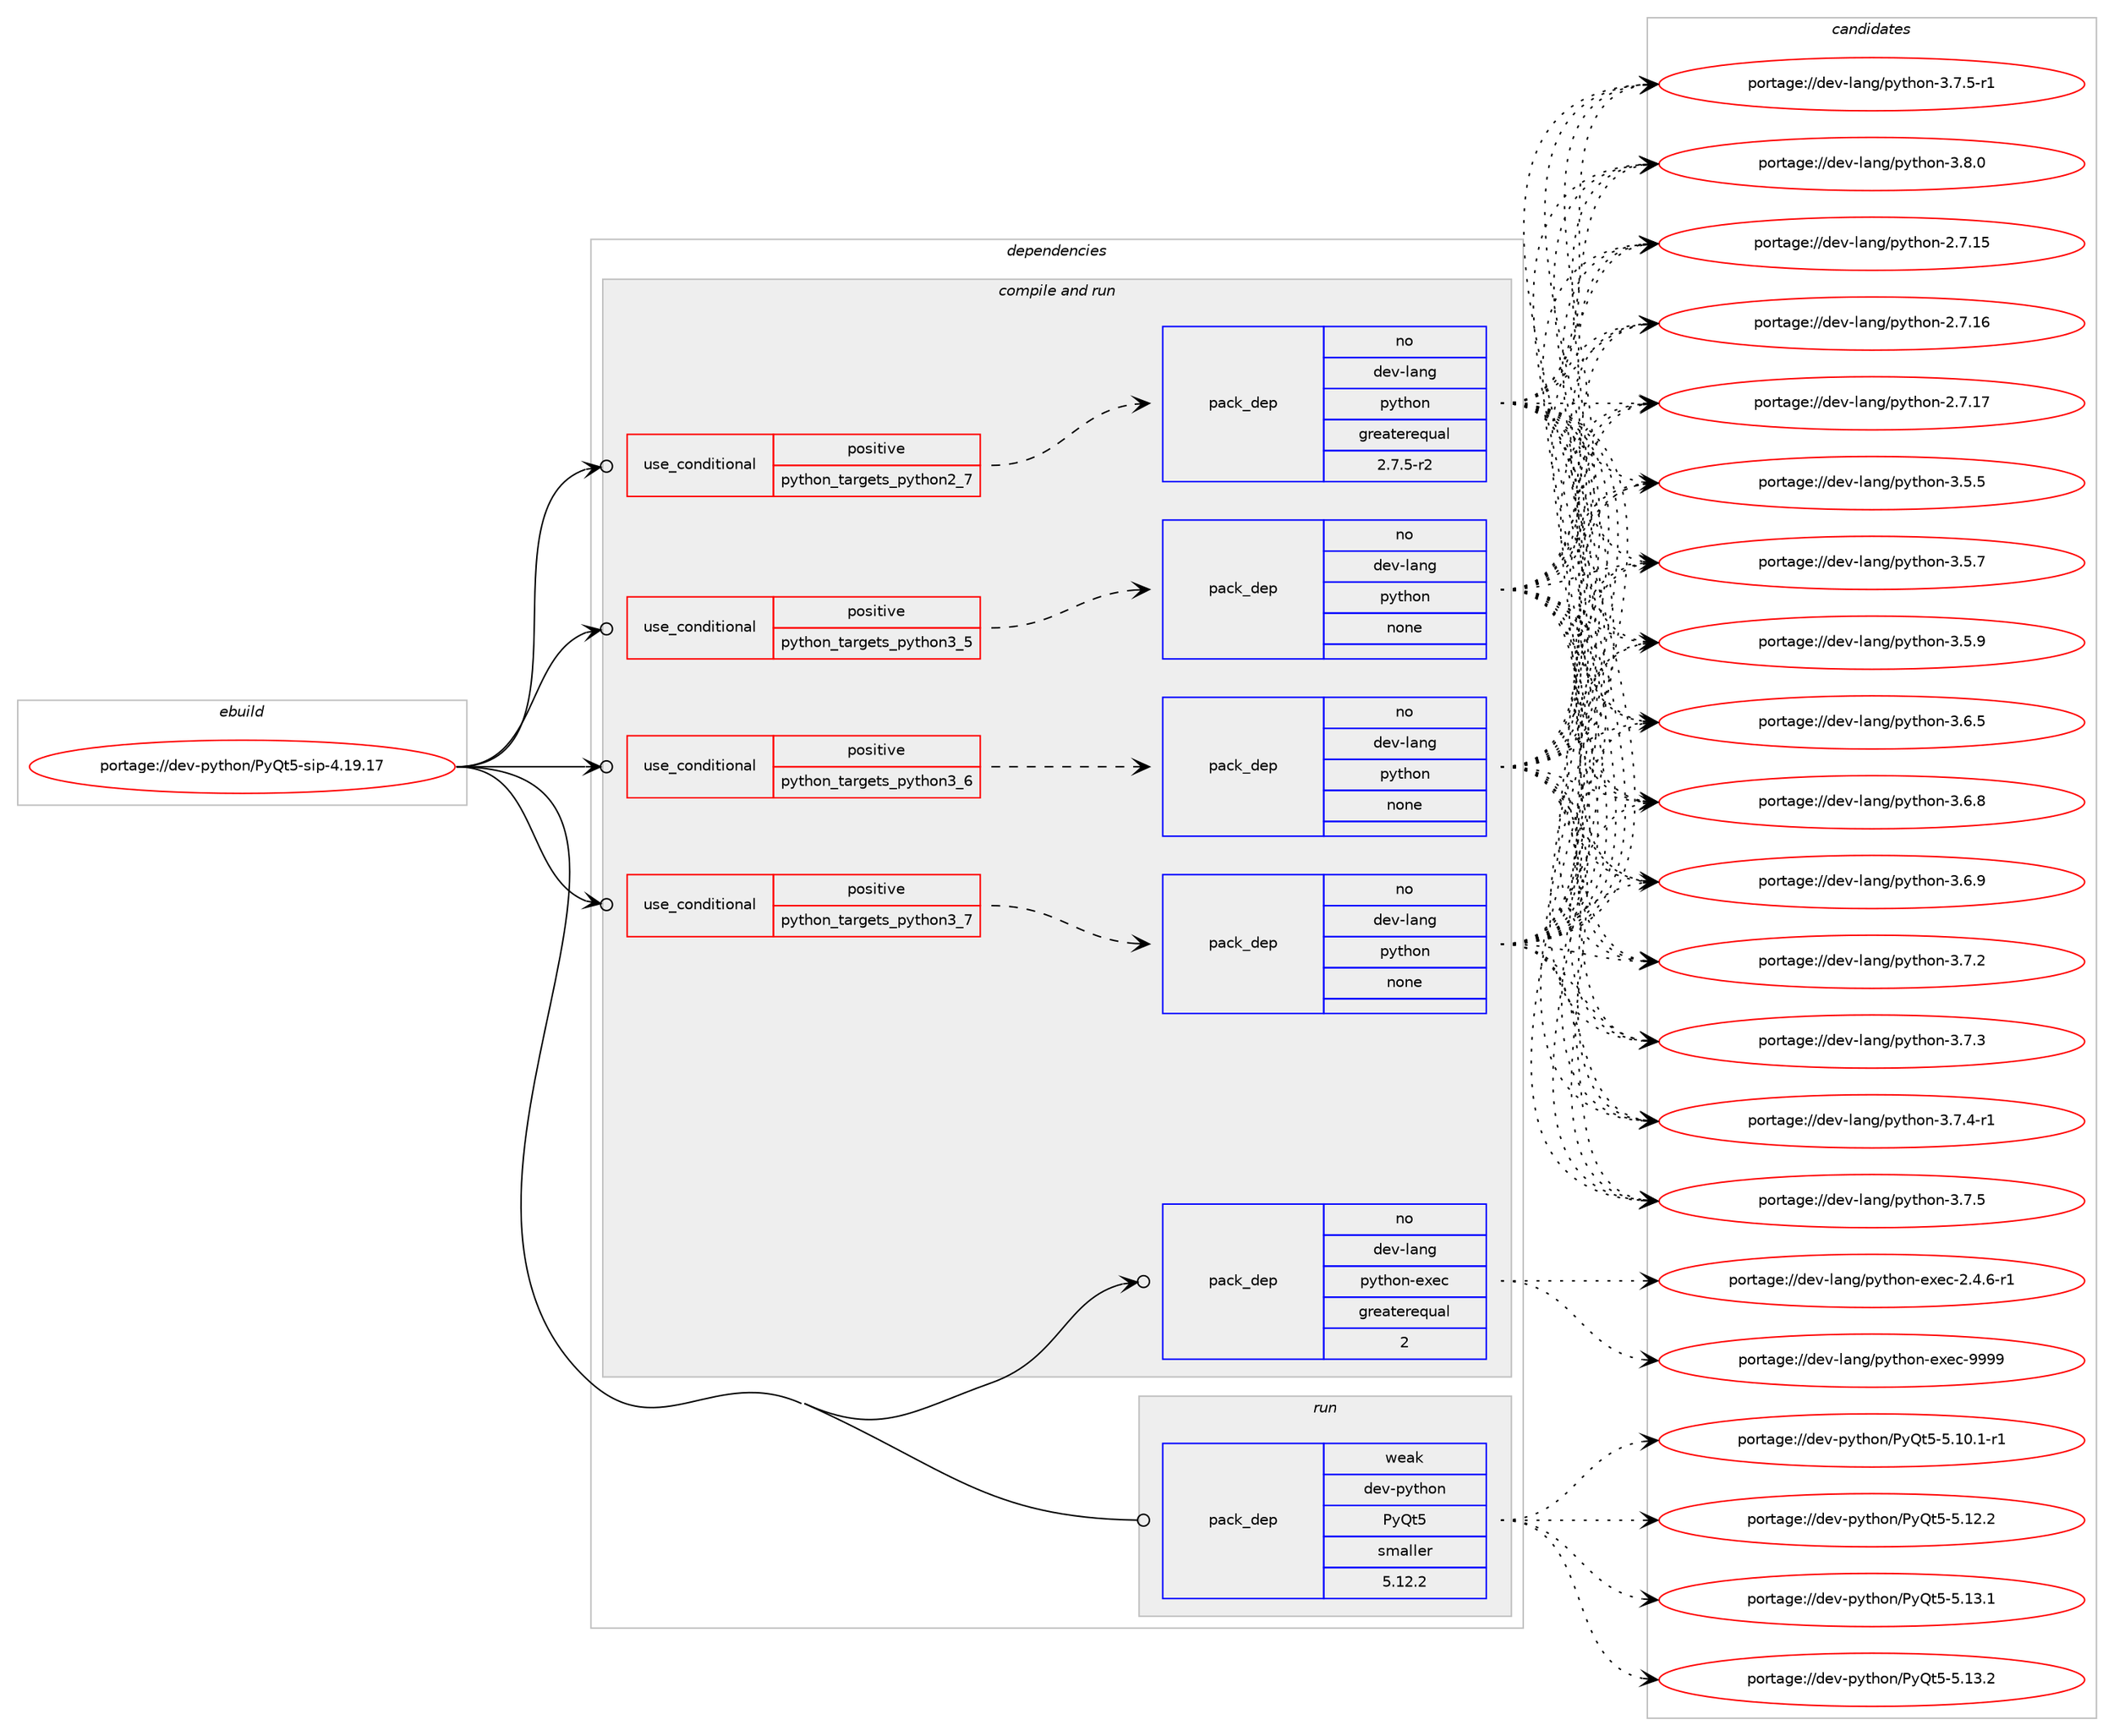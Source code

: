 digraph prolog {

# *************
# Graph options
# *************

newrank=true;
concentrate=true;
compound=true;
graph [rankdir=LR,fontname=Helvetica,fontsize=10,ranksep=1.5];#, ranksep=2.5, nodesep=0.2];
edge  [arrowhead=vee];
node  [fontname=Helvetica,fontsize=10];

# **********
# The ebuild
# **********

subgraph cluster_leftcol {
color=gray;
rank=same;
label=<<i>ebuild</i>>;
id [label="portage://dev-python/PyQt5-sip-4.19.17", color=red, width=4, href="../dev-python/PyQt5-sip-4.19.17.svg"];
}

# ****************
# The dependencies
# ****************

subgraph cluster_midcol {
color=gray;
label=<<i>dependencies</i>>;
subgraph cluster_compile {
fillcolor="#eeeeee";
style=filled;
label=<<i>compile</i>>;
}
subgraph cluster_compileandrun {
fillcolor="#eeeeee";
style=filled;
label=<<i>compile and run</i>>;
subgraph cond25111 {
dependency128150 [label=<<TABLE BORDER="0" CELLBORDER="1" CELLSPACING="0" CELLPADDING="4"><TR><TD ROWSPAN="3" CELLPADDING="10">use_conditional</TD></TR><TR><TD>positive</TD></TR><TR><TD>python_targets_python2_7</TD></TR></TABLE>>, shape=none, color=red];
subgraph pack99738 {
dependency128151 [label=<<TABLE BORDER="0" CELLBORDER="1" CELLSPACING="0" CELLPADDING="4" WIDTH="220"><TR><TD ROWSPAN="6" CELLPADDING="30">pack_dep</TD></TR><TR><TD WIDTH="110">no</TD></TR><TR><TD>dev-lang</TD></TR><TR><TD>python</TD></TR><TR><TD>greaterequal</TD></TR><TR><TD>2.7.5-r2</TD></TR></TABLE>>, shape=none, color=blue];
}
dependency128150:e -> dependency128151:w [weight=20,style="dashed",arrowhead="vee"];
}
id:e -> dependency128150:w [weight=20,style="solid",arrowhead="odotvee"];
subgraph cond25112 {
dependency128152 [label=<<TABLE BORDER="0" CELLBORDER="1" CELLSPACING="0" CELLPADDING="4"><TR><TD ROWSPAN="3" CELLPADDING="10">use_conditional</TD></TR><TR><TD>positive</TD></TR><TR><TD>python_targets_python3_5</TD></TR></TABLE>>, shape=none, color=red];
subgraph pack99739 {
dependency128153 [label=<<TABLE BORDER="0" CELLBORDER="1" CELLSPACING="0" CELLPADDING="4" WIDTH="220"><TR><TD ROWSPAN="6" CELLPADDING="30">pack_dep</TD></TR><TR><TD WIDTH="110">no</TD></TR><TR><TD>dev-lang</TD></TR><TR><TD>python</TD></TR><TR><TD>none</TD></TR><TR><TD></TD></TR></TABLE>>, shape=none, color=blue];
}
dependency128152:e -> dependency128153:w [weight=20,style="dashed",arrowhead="vee"];
}
id:e -> dependency128152:w [weight=20,style="solid",arrowhead="odotvee"];
subgraph cond25113 {
dependency128154 [label=<<TABLE BORDER="0" CELLBORDER="1" CELLSPACING="0" CELLPADDING="4"><TR><TD ROWSPAN="3" CELLPADDING="10">use_conditional</TD></TR><TR><TD>positive</TD></TR><TR><TD>python_targets_python3_6</TD></TR></TABLE>>, shape=none, color=red];
subgraph pack99740 {
dependency128155 [label=<<TABLE BORDER="0" CELLBORDER="1" CELLSPACING="0" CELLPADDING="4" WIDTH="220"><TR><TD ROWSPAN="6" CELLPADDING="30">pack_dep</TD></TR><TR><TD WIDTH="110">no</TD></TR><TR><TD>dev-lang</TD></TR><TR><TD>python</TD></TR><TR><TD>none</TD></TR><TR><TD></TD></TR></TABLE>>, shape=none, color=blue];
}
dependency128154:e -> dependency128155:w [weight=20,style="dashed",arrowhead="vee"];
}
id:e -> dependency128154:w [weight=20,style="solid",arrowhead="odotvee"];
subgraph cond25114 {
dependency128156 [label=<<TABLE BORDER="0" CELLBORDER="1" CELLSPACING="0" CELLPADDING="4"><TR><TD ROWSPAN="3" CELLPADDING="10">use_conditional</TD></TR><TR><TD>positive</TD></TR><TR><TD>python_targets_python3_7</TD></TR></TABLE>>, shape=none, color=red];
subgraph pack99741 {
dependency128157 [label=<<TABLE BORDER="0" CELLBORDER="1" CELLSPACING="0" CELLPADDING="4" WIDTH="220"><TR><TD ROWSPAN="6" CELLPADDING="30">pack_dep</TD></TR><TR><TD WIDTH="110">no</TD></TR><TR><TD>dev-lang</TD></TR><TR><TD>python</TD></TR><TR><TD>none</TD></TR><TR><TD></TD></TR></TABLE>>, shape=none, color=blue];
}
dependency128156:e -> dependency128157:w [weight=20,style="dashed",arrowhead="vee"];
}
id:e -> dependency128156:w [weight=20,style="solid",arrowhead="odotvee"];
subgraph pack99742 {
dependency128158 [label=<<TABLE BORDER="0" CELLBORDER="1" CELLSPACING="0" CELLPADDING="4" WIDTH="220"><TR><TD ROWSPAN="6" CELLPADDING="30">pack_dep</TD></TR><TR><TD WIDTH="110">no</TD></TR><TR><TD>dev-lang</TD></TR><TR><TD>python-exec</TD></TR><TR><TD>greaterequal</TD></TR><TR><TD>2</TD></TR></TABLE>>, shape=none, color=blue];
}
id:e -> dependency128158:w [weight=20,style="solid",arrowhead="odotvee"];
}
subgraph cluster_run {
fillcolor="#eeeeee";
style=filled;
label=<<i>run</i>>;
subgraph pack99743 {
dependency128159 [label=<<TABLE BORDER="0" CELLBORDER="1" CELLSPACING="0" CELLPADDING="4" WIDTH="220"><TR><TD ROWSPAN="6" CELLPADDING="30">pack_dep</TD></TR><TR><TD WIDTH="110">weak</TD></TR><TR><TD>dev-python</TD></TR><TR><TD>PyQt5</TD></TR><TR><TD>smaller</TD></TR><TR><TD>5.12.2</TD></TR></TABLE>>, shape=none, color=blue];
}
id:e -> dependency128159:w [weight=20,style="solid",arrowhead="odot"];
}
}

# **************
# The candidates
# **************

subgraph cluster_choices {
rank=same;
color=gray;
label=<<i>candidates</i>>;

subgraph choice99738 {
color=black;
nodesep=1;
choiceportage10010111845108971101034711212111610411111045504655464953 [label="portage://dev-lang/python-2.7.15", color=red, width=4,href="../dev-lang/python-2.7.15.svg"];
choiceportage10010111845108971101034711212111610411111045504655464954 [label="portage://dev-lang/python-2.7.16", color=red, width=4,href="../dev-lang/python-2.7.16.svg"];
choiceportage10010111845108971101034711212111610411111045504655464955 [label="portage://dev-lang/python-2.7.17", color=red, width=4,href="../dev-lang/python-2.7.17.svg"];
choiceportage100101118451089711010347112121116104111110455146534653 [label="portage://dev-lang/python-3.5.5", color=red, width=4,href="../dev-lang/python-3.5.5.svg"];
choiceportage100101118451089711010347112121116104111110455146534655 [label="portage://dev-lang/python-3.5.7", color=red, width=4,href="../dev-lang/python-3.5.7.svg"];
choiceportage100101118451089711010347112121116104111110455146534657 [label="portage://dev-lang/python-3.5.9", color=red, width=4,href="../dev-lang/python-3.5.9.svg"];
choiceportage100101118451089711010347112121116104111110455146544653 [label="portage://dev-lang/python-3.6.5", color=red, width=4,href="../dev-lang/python-3.6.5.svg"];
choiceportage100101118451089711010347112121116104111110455146544656 [label="portage://dev-lang/python-3.6.8", color=red, width=4,href="../dev-lang/python-3.6.8.svg"];
choiceportage100101118451089711010347112121116104111110455146544657 [label="portage://dev-lang/python-3.6.9", color=red, width=4,href="../dev-lang/python-3.6.9.svg"];
choiceportage100101118451089711010347112121116104111110455146554650 [label="portage://dev-lang/python-3.7.2", color=red, width=4,href="../dev-lang/python-3.7.2.svg"];
choiceportage100101118451089711010347112121116104111110455146554651 [label="portage://dev-lang/python-3.7.3", color=red, width=4,href="../dev-lang/python-3.7.3.svg"];
choiceportage1001011184510897110103471121211161041111104551465546524511449 [label="portage://dev-lang/python-3.7.4-r1", color=red, width=4,href="../dev-lang/python-3.7.4-r1.svg"];
choiceportage100101118451089711010347112121116104111110455146554653 [label="portage://dev-lang/python-3.7.5", color=red, width=4,href="../dev-lang/python-3.7.5.svg"];
choiceportage1001011184510897110103471121211161041111104551465546534511449 [label="portage://dev-lang/python-3.7.5-r1", color=red, width=4,href="../dev-lang/python-3.7.5-r1.svg"];
choiceportage100101118451089711010347112121116104111110455146564648 [label="portage://dev-lang/python-3.8.0", color=red, width=4,href="../dev-lang/python-3.8.0.svg"];
dependency128151:e -> choiceportage10010111845108971101034711212111610411111045504655464953:w [style=dotted,weight="100"];
dependency128151:e -> choiceportage10010111845108971101034711212111610411111045504655464954:w [style=dotted,weight="100"];
dependency128151:e -> choiceportage10010111845108971101034711212111610411111045504655464955:w [style=dotted,weight="100"];
dependency128151:e -> choiceportage100101118451089711010347112121116104111110455146534653:w [style=dotted,weight="100"];
dependency128151:e -> choiceportage100101118451089711010347112121116104111110455146534655:w [style=dotted,weight="100"];
dependency128151:e -> choiceportage100101118451089711010347112121116104111110455146534657:w [style=dotted,weight="100"];
dependency128151:e -> choiceportage100101118451089711010347112121116104111110455146544653:w [style=dotted,weight="100"];
dependency128151:e -> choiceportage100101118451089711010347112121116104111110455146544656:w [style=dotted,weight="100"];
dependency128151:e -> choiceportage100101118451089711010347112121116104111110455146544657:w [style=dotted,weight="100"];
dependency128151:e -> choiceportage100101118451089711010347112121116104111110455146554650:w [style=dotted,weight="100"];
dependency128151:e -> choiceportage100101118451089711010347112121116104111110455146554651:w [style=dotted,weight="100"];
dependency128151:e -> choiceportage1001011184510897110103471121211161041111104551465546524511449:w [style=dotted,weight="100"];
dependency128151:e -> choiceportage100101118451089711010347112121116104111110455146554653:w [style=dotted,weight="100"];
dependency128151:e -> choiceportage1001011184510897110103471121211161041111104551465546534511449:w [style=dotted,weight="100"];
dependency128151:e -> choiceportage100101118451089711010347112121116104111110455146564648:w [style=dotted,weight="100"];
}
subgraph choice99739 {
color=black;
nodesep=1;
choiceportage10010111845108971101034711212111610411111045504655464953 [label="portage://dev-lang/python-2.7.15", color=red, width=4,href="../dev-lang/python-2.7.15.svg"];
choiceportage10010111845108971101034711212111610411111045504655464954 [label="portage://dev-lang/python-2.7.16", color=red, width=4,href="../dev-lang/python-2.7.16.svg"];
choiceportage10010111845108971101034711212111610411111045504655464955 [label="portage://dev-lang/python-2.7.17", color=red, width=4,href="../dev-lang/python-2.7.17.svg"];
choiceportage100101118451089711010347112121116104111110455146534653 [label="portage://dev-lang/python-3.5.5", color=red, width=4,href="../dev-lang/python-3.5.5.svg"];
choiceportage100101118451089711010347112121116104111110455146534655 [label="portage://dev-lang/python-3.5.7", color=red, width=4,href="../dev-lang/python-3.5.7.svg"];
choiceportage100101118451089711010347112121116104111110455146534657 [label="portage://dev-lang/python-3.5.9", color=red, width=4,href="../dev-lang/python-3.5.9.svg"];
choiceportage100101118451089711010347112121116104111110455146544653 [label="portage://dev-lang/python-3.6.5", color=red, width=4,href="../dev-lang/python-3.6.5.svg"];
choiceportage100101118451089711010347112121116104111110455146544656 [label="portage://dev-lang/python-3.6.8", color=red, width=4,href="../dev-lang/python-3.6.8.svg"];
choiceportage100101118451089711010347112121116104111110455146544657 [label="portage://dev-lang/python-3.6.9", color=red, width=4,href="../dev-lang/python-3.6.9.svg"];
choiceportage100101118451089711010347112121116104111110455146554650 [label="portage://dev-lang/python-3.7.2", color=red, width=4,href="../dev-lang/python-3.7.2.svg"];
choiceportage100101118451089711010347112121116104111110455146554651 [label="portage://dev-lang/python-3.7.3", color=red, width=4,href="../dev-lang/python-3.7.3.svg"];
choiceportage1001011184510897110103471121211161041111104551465546524511449 [label="portage://dev-lang/python-3.7.4-r1", color=red, width=4,href="../dev-lang/python-3.7.4-r1.svg"];
choiceportage100101118451089711010347112121116104111110455146554653 [label="portage://dev-lang/python-3.7.5", color=red, width=4,href="../dev-lang/python-3.7.5.svg"];
choiceportage1001011184510897110103471121211161041111104551465546534511449 [label="portage://dev-lang/python-3.7.5-r1", color=red, width=4,href="../dev-lang/python-3.7.5-r1.svg"];
choiceportage100101118451089711010347112121116104111110455146564648 [label="portage://dev-lang/python-3.8.0", color=red, width=4,href="../dev-lang/python-3.8.0.svg"];
dependency128153:e -> choiceportage10010111845108971101034711212111610411111045504655464953:w [style=dotted,weight="100"];
dependency128153:e -> choiceportage10010111845108971101034711212111610411111045504655464954:w [style=dotted,weight="100"];
dependency128153:e -> choiceportage10010111845108971101034711212111610411111045504655464955:w [style=dotted,weight="100"];
dependency128153:e -> choiceportage100101118451089711010347112121116104111110455146534653:w [style=dotted,weight="100"];
dependency128153:e -> choiceportage100101118451089711010347112121116104111110455146534655:w [style=dotted,weight="100"];
dependency128153:e -> choiceportage100101118451089711010347112121116104111110455146534657:w [style=dotted,weight="100"];
dependency128153:e -> choiceportage100101118451089711010347112121116104111110455146544653:w [style=dotted,weight="100"];
dependency128153:e -> choiceportage100101118451089711010347112121116104111110455146544656:w [style=dotted,weight="100"];
dependency128153:e -> choiceportage100101118451089711010347112121116104111110455146544657:w [style=dotted,weight="100"];
dependency128153:e -> choiceportage100101118451089711010347112121116104111110455146554650:w [style=dotted,weight="100"];
dependency128153:e -> choiceportage100101118451089711010347112121116104111110455146554651:w [style=dotted,weight="100"];
dependency128153:e -> choiceportage1001011184510897110103471121211161041111104551465546524511449:w [style=dotted,weight="100"];
dependency128153:e -> choiceportage100101118451089711010347112121116104111110455146554653:w [style=dotted,weight="100"];
dependency128153:e -> choiceportage1001011184510897110103471121211161041111104551465546534511449:w [style=dotted,weight="100"];
dependency128153:e -> choiceportage100101118451089711010347112121116104111110455146564648:w [style=dotted,weight="100"];
}
subgraph choice99740 {
color=black;
nodesep=1;
choiceportage10010111845108971101034711212111610411111045504655464953 [label="portage://dev-lang/python-2.7.15", color=red, width=4,href="../dev-lang/python-2.7.15.svg"];
choiceportage10010111845108971101034711212111610411111045504655464954 [label="portage://dev-lang/python-2.7.16", color=red, width=4,href="../dev-lang/python-2.7.16.svg"];
choiceportage10010111845108971101034711212111610411111045504655464955 [label="portage://dev-lang/python-2.7.17", color=red, width=4,href="../dev-lang/python-2.7.17.svg"];
choiceportage100101118451089711010347112121116104111110455146534653 [label="portage://dev-lang/python-3.5.5", color=red, width=4,href="../dev-lang/python-3.5.5.svg"];
choiceportage100101118451089711010347112121116104111110455146534655 [label="portage://dev-lang/python-3.5.7", color=red, width=4,href="../dev-lang/python-3.5.7.svg"];
choiceportage100101118451089711010347112121116104111110455146534657 [label="portage://dev-lang/python-3.5.9", color=red, width=4,href="../dev-lang/python-3.5.9.svg"];
choiceportage100101118451089711010347112121116104111110455146544653 [label="portage://dev-lang/python-3.6.5", color=red, width=4,href="../dev-lang/python-3.6.5.svg"];
choiceportage100101118451089711010347112121116104111110455146544656 [label="portage://dev-lang/python-3.6.8", color=red, width=4,href="../dev-lang/python-3.6.8.svg"];
choiceportage100101118451089711010347112121116104111110455146544657 [label="portage://dev-lang/python-3.6.9", color=red, width=4,href="../dev-lang/python-3.6.9.svg"];
choiceportage100101118451089711010347112121116104111110455146554650 [label="portage://dev-lang/python-3.7.2", color=red, width=4,href="../dev-lang/python-3.7.2.svg"];
choiceportage100101118451089711010347112121116104111110455146554651 [label="portage://dev-lang/python-3.7.3", color=red, width=4,href="../dev-lang/python-3.7.3.svg"];
choiceportage1001011184510897110103471121211161041111104551465546524511449 [label="portage://dev-lang/python-3.7.4-r1", color=red, width=4,href="../dev-lang/python-3.7.4-r1.svg"];
choiceportage100101118451089711010347112121116104111110455146554653 [label="portage://dev-lang/python-3.7.5", color=red, width=4,href="../dev-lang/python-3.7.5.svg"];
choiceportage1001011184510897110103471121211161041111104551465546534511449 [label="portage://dev-lang/python-3.7.5-r1", color=red, width=4,href="../dev-lang/python-3.7.5-r1.svg"];
choiceportage100101118451089711010347112121116104111110455146564648 [label="portage://dev-lang/python-3.8.0", color=red, width=4,href="../dev-lang/python-3.8.0.svg"];
dependency128155:e -> choiceportage10010111845108971101034711212111610411111045504655464953:w [style=dotted,weight="100"];
dependency128155:e -> choiceportage10010111845108971101034711212111610411111045504655464954:w [style=dotted,weight="100"];
dependency128155:e -> choiceportage10010111845108971101034711212111610411111045504655464955:w [style=dotted,weight="100"];
dependency128155:e -> choiceportage100101118451089711010347112121116104111110455146534653:w [style=dotted,weight="100"];
dependency128155:e -> choiceportage100101118451089711010347112121116104111110455146534655:w [style=dotted,weight="100"];
dependency128155:e -> choiceportage100101118451089711010347112121116104111110455146534657:w [style=dotted,weight="100"];
dependency128155:e -> choiceportage100101118451089711010347112121116104111110455146544653:w [style=dotted,weight="100"];
dependency128155:e -> choiceportage100101118451089711010347112121116104111110455146544656:w [style=dotted,weight="100"];
dependency128155:e -> choiceportage100101118451089711010347112121116104111110455146544657:w [style=dotted,weight="100"];
dependency128155:e -> choiceportage100101118451089711010347112121116104111110455146554650:w [style=dotted,weight="100"];
dependency128155:e -> choiceportage100101118451089711010347112121116104111110455146554651:w [style=dotted,weight="100"];
dependency128155:e -> choiceportage1001011184510897110103471121211161041111104551465546524511449:w [style=dotted,weight="100"];
dependency128155:e -> choiceportage100101118451089711010347112121116104111110455146554653:w [style=dotted,weight="100"];
dependency128155:e -> choiceportage1001011184510897110103471121211161041111104551465546534511449:w [style=dotted,weight="100"];
dependency128155:e -> choiceportage100101118451089711010347112121116104111110455146564648:w [style=dotted,weight="100"];
}
subgraph choice99741 {
color=black;
nodesep=1;
choiceportage10010111845108971101034711212111610411111045504655464953 [label="portage://dev-lang/python-2.7.15", color=red, width=4,href="../dev-lang/python-2.7.15.svg"];
choiceportage10010111845108971101034711212111610411111045504655464954 [label="portage://dev-lang/python-2.7.16", color=red, width=4,href="../dev-lang/python-2.7.16.svg"];
choiceportage10010111845108971101034711212111610411111045504655464955 [label="portage://dev-lang/python-2.7.17", color=red, width=4,href="../dev-lang/python-2.7.17.svg"];
choiceportage100101118451089711010347112121116104111110455146534653 [label="portage://dev-lang/python-3.5.5", color=red, width=4,href="../dev-lang/python-3.5.5.svg"];
choiceportage100101118451089711010347112121116104111110455146534655 [label="portage://dev-lang/python-3.5.7", color=red, width=4,href="../dev-lang/python-3.5.7.svg"];
choiceportage100101118451089711010347112121116104111110455146534657 [label="portage://dev-lang/python-3.5.9", color=red, width=4,href="../dev-lang/python-3.5.9.svg"];
choiceportage100101118451089711010347112121116104111110455146544653 [label="portage://dev-lang/python-3.6.5", color=red, width=4,href="../dev-lang/python-3.6.5.svg"];
choiceportage100101118451089711010347112121116104111110455146544656 [label="portage://dev-lang/python-3.6.8", color=red, width=4,href="../dev-lang/python-3.6.8.svg"];
choiceportage100101118451089711010347112121116104111110455146544657 [label="portage://dev-lang/python-3.6.9", color=red, width=4,href="../dev-lang/python-3.6.9.svg"];
choiceportage100101118451089711010347112121116104111110455146554650 [label="portage://dev-lang/python-3.7.2", color=red, width=4,href="../dev-lang/python-3.7.2.svg"];
choiceportage100101118451089711010347112121116104111110455146554651 [label="portage://dev-lang/python-3.7.3", color=red, width=4,href="../dev-lang/python-3.7.3.svg"];
choiceportage1001011184510897110103471121211161041111104551465546524511449 [label="portage://dev-lang/python-3.7.4-r1", color=red, width=4,href="../dev-lang/python-3.7.4-r1.svg"];
choiceportage100101118451089711010347112121116104111110455146554653 [label="portage://dev-lang/python-3.7.5", color=red, width=4,href="../dev-lang/python-3.7.5.svg"];
choiceportage1001011184510897110103471121211161041111104551465546534511449 [label="portage://dev-lang/python-3.7.5-r1", color=red, width=4,href="../dev-lang/python-3.7.5-r1.svg"];
choiceportage100101118451089711010347112121116104111110455146564648 [label="portage://dev-lang/python-3.8.0", color=red, width=4,href="../dev-lang/python-3.8.0.svg"];
dependency128157:e -> choiceportage10010111845108971101034711212111610411111045504655464953:w [style=dotted,weight="100"];
dependency128157:e -> choiceportage10010111845108971101034711212111610411111045504655464954:w [style=dotted,weight="100"];
dependency128157:e -> choiceportage10010111845108971101034711212111610411111045504655464955:w [style=dotted,weight="100"];
dependency128157:e -> choiceportage100101118451089711010347112121116104111110455146534653:w [style=dotted,weight="100"];
dependency128157:e -> choiceportage100101118451089711010347112121116104111110455146534655:w [style=dotted,weight="100"];
dependency128157:e -> choiceportage100101118451089711010347112121116104111110455146534657:w [style=dotted,weight="100"];
dependency128157:e -> choiceportage100101118451089711010347112121116104111110455146544653:w [style=dotted,weight="100"];
dependency128157:e -> choiceportage100101118451089711010347112121116104111110455146544656:w [style=dotted,weight="100"];
dependency128157:e -> choiceportage100101118451089711010347112121116104111110455146544657:w [style=dotted,weight="100"];
dependency128157:e -> choiceportage100101118451089711010347112121116104111110455146554650:w [style=dotted,weight="100"];
dependency128157:e -> choiceportage100101118451089711010347112121116104111110455146554651:w [style=dotted,weight="100"];
dependency128157:e -> choiceportage1001011184510897110103471121211161041111104551465546524511449:w [style=dotted,weight="100"];
dependency128157:e -> choiceportage100101118451089711010347112121116104111110455146554653:w [style=dotted,weight="100"];
dependency128157:e -> choiceportage1001011184510897110103471121211161041111104551465546534511449:w [style=dotted,weight="100"];
dependency128157:e -> choiceportage100101118451089711010347112121116104111110455146564648:w [style=dotted,weight="100"];
}
subgraph choice99742 {
color=black;
nodesep=1;
choiceportage10010111845108971101034711212111610411111045101120101994550465246544511449 [label="portage://dev-lang/python-exec-2.4.6-r1", color=red, width=4,href="../dev-lang/python-exec-2.4.6-r1.svg"];
choiceportage10010111845108971101034711212111610411111045101120101994557575757 [label="portage://dev-lang/python-exec-9999", color=red, width=4,href="../dev-lang/python-exec-9999.svg"];
dependency128158:e -> choiceportage10010111845108971101034711212111610411111045101120101994550465246544511449:w [style=dotted,weight="100"];
dependency128158:e -> choiceportage10010111845108971101034711212111610411111045101120101994557575757:w [style=dotted,weight="100"];
}
subgraph choice99743 {
color=black;
nodesep=1;
choiceportage1001011184511212111610411111047801218111653455346494846494511449 [label="portage://dev-python/PyQt5-5.10.1-r1", color=red, width=4,href="../dev-python/PyQt5-5.10.1-r1.svg"];
choiceportage100101118451121211161041111104780121811165345534649504650 [label="portage://dev-python/PyQt5-5.12.2", color=red, width=4,href="../dev-python/PyQt5-5.12.2.svg"];
choiceportage100101118451121211161041111104780121811165345534649514649 [label="portage://dev-python/PyQt5-5.13.1", color=red, width=4,href="../dev-python/PyQt5-5.13.1.svg"];
choiceportage100101118451121211161041111104780121811165345534649514650 [label="portage://dev-python/PyQt5-5.13.2", color=red, width=4,href="../dev-python/PyQt5-5.13.2.svg"];
dependency128159:e -> choiceportage1001011184511212111610411111047801218111653455346494846494511449:w [style=dotted,weight="100"];
dependency128159:e -> choiceportage100101118451121211161041111104780121811165345534649504650:w [style=dotted,weight="100"];
dependency128159:e -> choiceportage100101118451121211161041111104780121811165345534649514649:w [style=dotted,weight="100"];
dependency128159:e -> choiceportage100101118451121211161041111104780121811165345534649514650:w [style=dotted,weight="100"];
}
}

}
